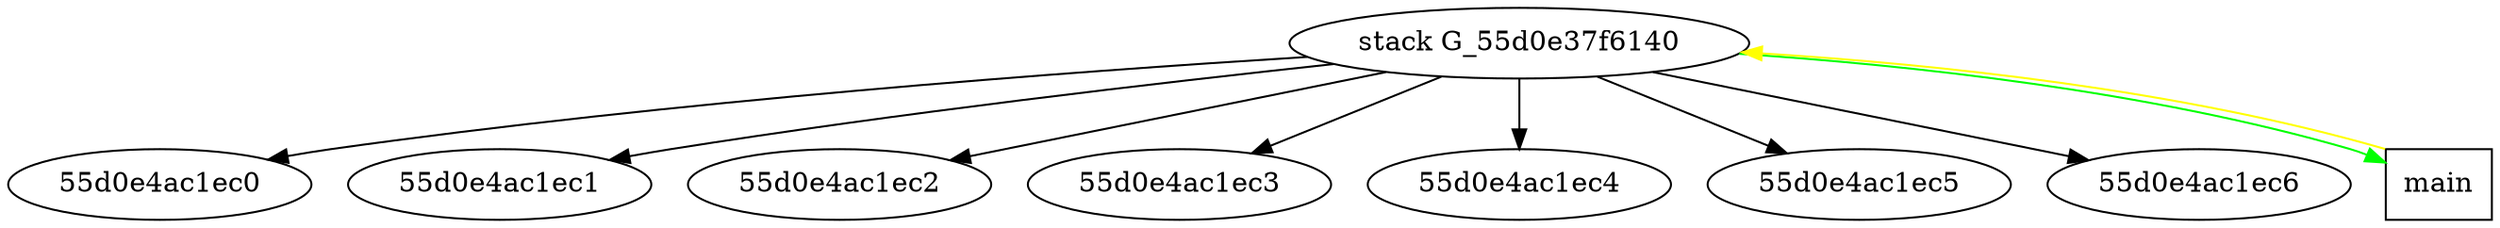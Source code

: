 digraph G {
"stack G_55d0e37f6140" -> "55d0e4ac1ec0"
"stack G_55d0e37f6140" -> "55d0e4ac1ec1"
"stack G_55d0e37f6140" -> "55d0e4ac1ec2"
"stack G_55d0e37f6140" -> "55d0e4ac1ec3"
"stack G_55d0e37f6140" -> "55d0e4ac1ec4"
"stack G_55d0e37f6140" -> "55d0e4ac1ec5"
"stack G_55d0e37f6140" -> "55d0e4ac1ec6"
R_1 [label = "main" shape = "box"]
"stack G_55d0e37f6140" -> R_1 [color = "green"]
R_1 -> "stack G_55d0e37f6140" [color = "yellow"]
}
